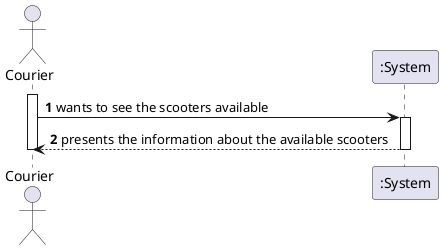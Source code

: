 @startuml
autonumber
actor "Courier" as CR

activate CR
CR -> ":System" : wants to see the scooters available
activate ":System"
":System" --> CR : presents the information about the available scooters
deactivate ":System"

deactivate CR
@enduml
